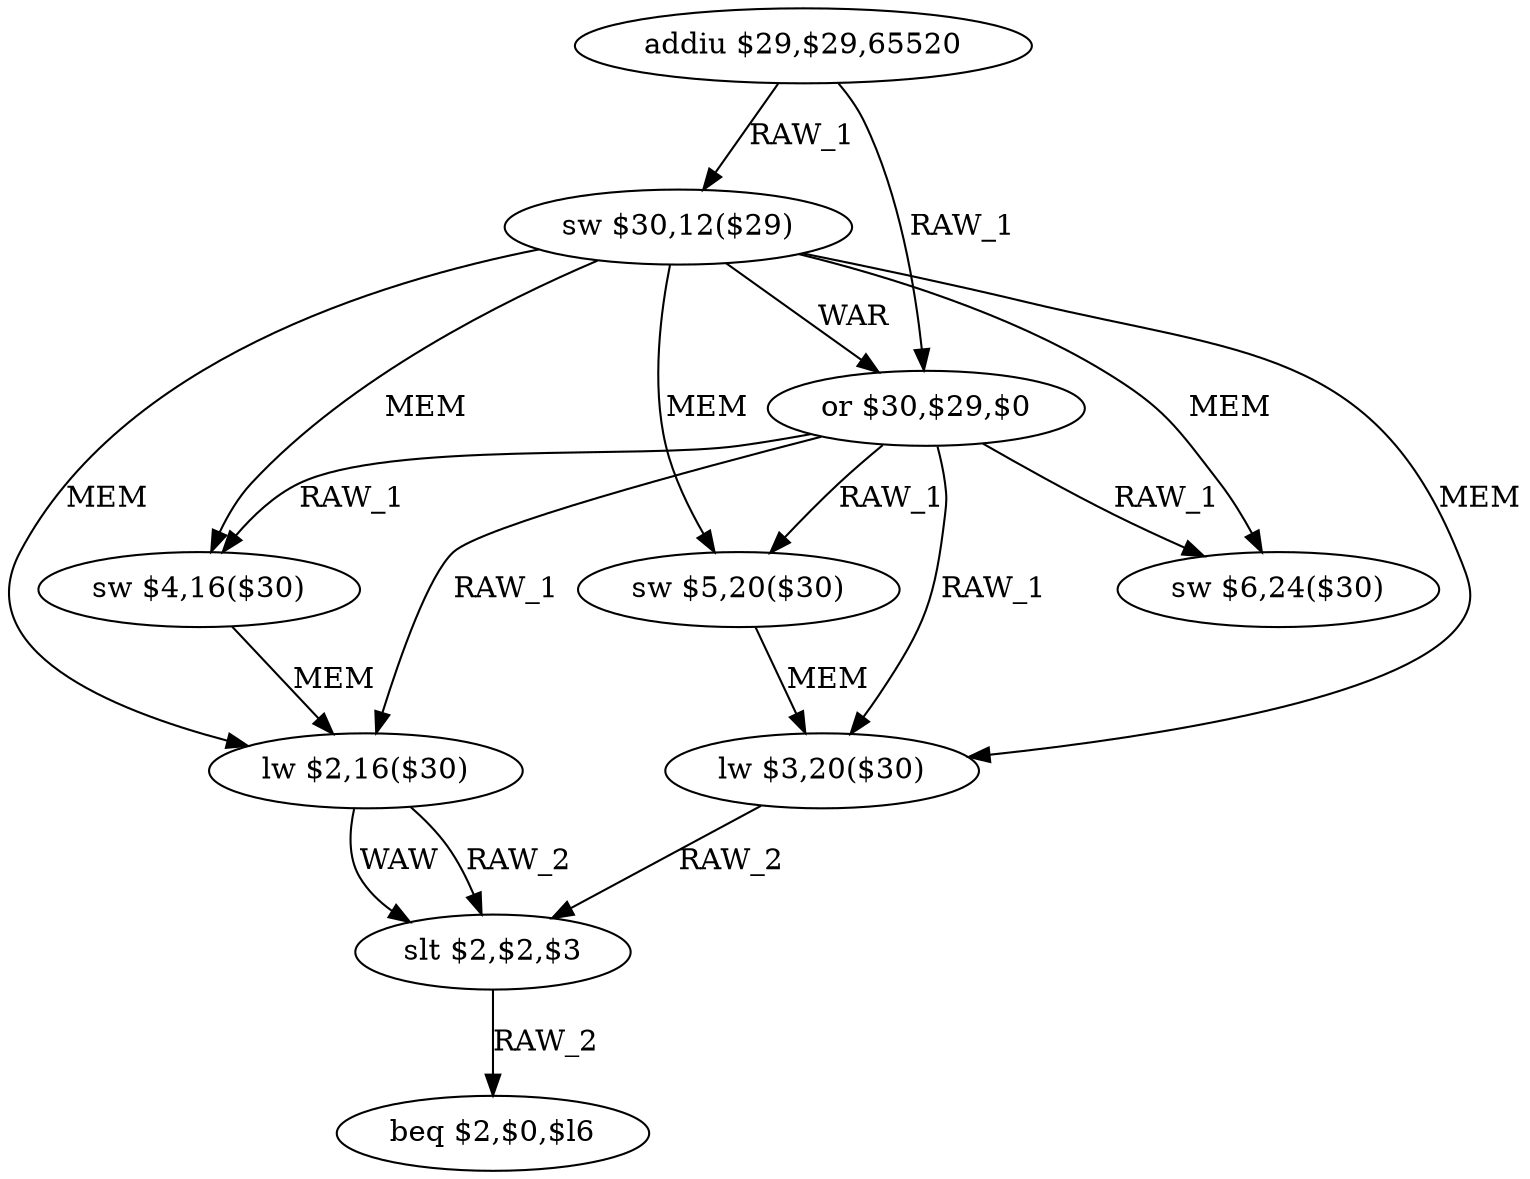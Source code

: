 digraph G1 {
node [shape = ellipse];
i0 [label = "addiu $29,$29,65520"] ;
i0 ->  i1 [label= "RAW_1"];
i0 ->  i2 [label= "RAW_1"];
i1 [label = "sw $30,12($29)"] ;
i1 ->  i2 [label= "WAR"];
i1 ->  i3 [label= "MEM"];
i1 ->  i4 [label= "MEM"];
i1 ->  i5 [label= "MEM"];
i1 ->  i6 [label= "MEM"];
i1 ->  i7 [label= "MEM"];
i2 [label = "or $30,$29,$0"] ;
i2 ->  i3 [label= "RAW_1"];
i2 ->  i4 [label= "RAW_1"];
i2 ->  i5 [label= "RAW_1"];
i2 ->  i6 [label= "RAW_1"];
i2 ->  i7 [label= "RAW_1"];
i3 [label = "sw $4,16($30)"] ;
i3 ->  i6 [label= "MEM"];
i6 [label = "lw $2,16($30)"] ;
i6 ->  i8 [label= "RAW_2"];
i6 ->  i8 [label= "WAW"];
i8 [label = "slt $2,$2,$3"] ;
i8 ->  i9 [label= "RAW_2"];
i9 [label = "beq $2,$0,$l6"] ;
i4 [label = "sw $5,20($30)"] ;
i4 ->  i7 [label= "MEM"];
i7 [label = "lw $3,20($30)"] ;
i7 ->  i8 [label= "RAW_2"];
i5 [label = "sw $6,24($30)"] ;
}
